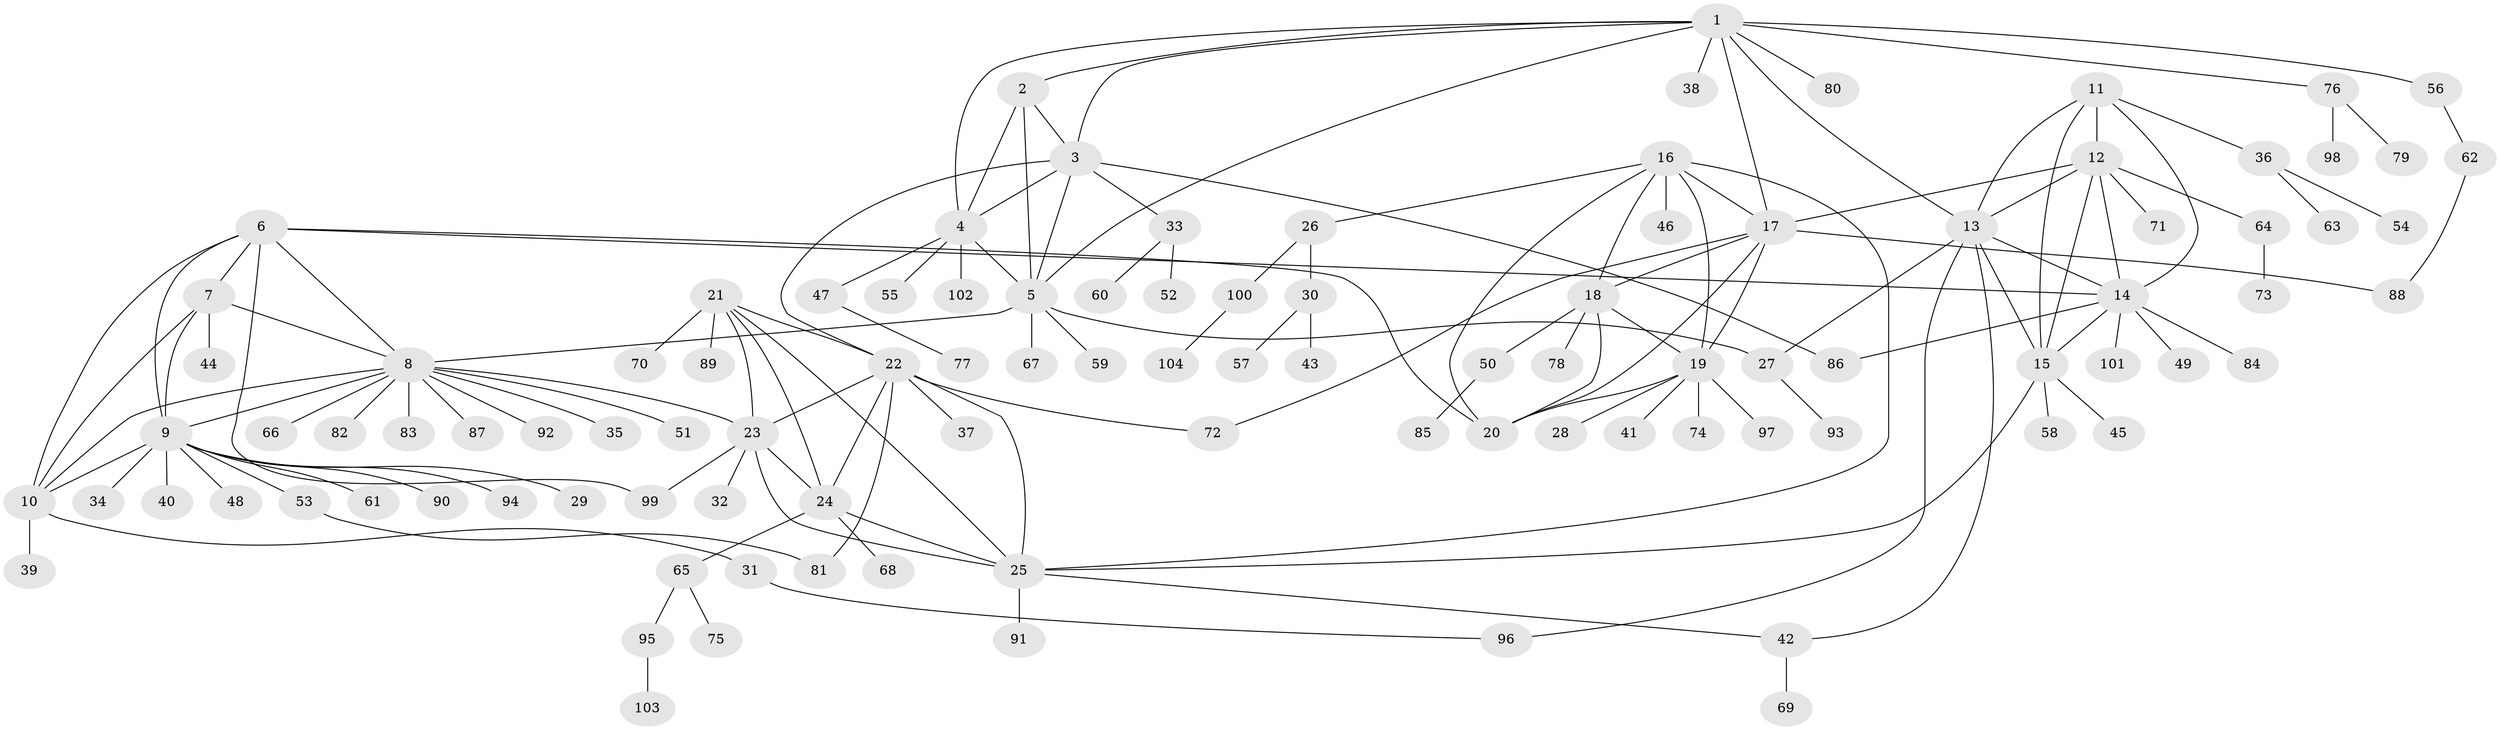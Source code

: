 // coarse degree distribution, {8: 0.06349206349206349, 6: 0.06349206349206349, 5: 0.1111111111111111, 4: 0.047619047619047616, 12: 0.015873015873015872, 7: 0.06349206349206349, 3: 0.015873015873015872, 2: 0.23809523809523808, 1: 0.38095238095238093}
// Generated by graph-tools (version 1.1) at 2025/52/03/04/25 22:52:07]
// undirected, 104 vertices, 147 edges
graph export_dot {
  node [color=gray90,style=filled];
  1;
  2;
  3;
  4;
  5;
  6;
  7;
  8;
  9;
  10;
  11;
  12;
  13;
  14;
  15;
  16;
  17;
  18;
  19;
  20;
  21;
  22;
  23;
  24;
  25;
  26;
  27;
  28;
  29;
  30;
  31;
  32;
  33;
  34;
  35;
  36;
  37;
  38;
  39;
  40;
  41;
  42;
  43;
  44;
  45;
  46;
  47;
  48;
  49;
  50;
  51;
  52;
  53;
  54;
  55;
  56;
  57;
  58;
  59;
  60;
  61;
  62;
  63;
  64;
  65;
  66;
  67;
  68;
  69;
  70;
  71;
  72;
  73;
  74;
  75;
  76;
  77;
  78;
  79;
  80;
  81;
  82;
  83;
  84;
  85;
  86;
  87;
  88;
  89;
  90;
  91;
  92;
  93;
  94;
  95;
  96;
  97;
  98;
  99;
  100;
  101;
  102;
  103;
  104;
  1 -- 2;
  1 -- 3;
  1 -- 4;
  1 -- 5;
  1 -- 13;
  1 -- 17;
  1 -- 38;
  1 -- 56;
  1 -- 76;
  1 -- 80;
  2 -- 3;
  2 -- 4;
  2 -- 5;
  3 -- 4;
  3 -- 5;
  3 -- 22;
  3 -- 33;
  3 -- 86;
  4 -- 5;
  4 -- 47;
  4 -- 55;
  4 -- 102;
  5 -- 8;
  5 -- 27;
  5 -- 59;
  5 -- 67;
  6 -- 7;
  6 -- 8;
  6 -- 9;
  6 -- 10;
  6 -- 14;
  6 -- 20;
  6 -- 99;
  7 -- 8;
  7 -- 9;
  7 -- 10;
  7 -- 44;
  8 -- 9;
  8 -- 10;
  8 -- 23;
  8 -- 35;
  8 -- 51;
  8 -- 66;
  8 -- 82;
  8 -- 83;
  8 -- 87;
  8 -- 92;
  9 -- 10;
  9 -- 29;
  9 -- 34;
  9 -- 40;
  9 -- 48;
  9 -- 53;
  9 -- 61;
  9 -- 90;
  9 -- 94;
  10 -- 31;
  10 -- 39;
  11 -- 12;
  11 -- 13;
  11 -- 14;
  11 -- 15;
  11 -- 36;
  12 -- 13;
  12 -- 14;
  12 -- 15;
  12 -- 17;
  12 -- 64;
  12 -- 71;
  13 -- 14;
  13 -- 15;
  13 -- 27;
  13 -- 42;
  13 -- 96;
  14 -- 15;
  14 -- 49;
  14 -- 84;
  14 -- 86;
  14 -- 101;
  15 -- 25;
  15 -- 45;
  15 -- 58;
  16 -- 17;
  16 -- 18;
  16 -- 19;
  16 -- 20;
  16 -- 25;
  16 -- 26;
  16 -- 46;
  17 -- 18;
  17 -- 19;
  17 -- 20;
  17 -- 72;
  17 -- 88;
  18 -- 19;
  18 -- 20;
  18 -- 50;
  18 -- 78;
  19 -- 20;
  19 -- 28;
  19 -- 41;
  19 -- 74;
  19 -- 97;
  21 -- 22;
  21 -- 23;
  21 -- 24;
  21 -- 25;
  21 -- 70;
  21 -- 89;
  22 -- 23;
  22 -- 24;
  22 -- 25;
  22 -- 37;
  22 -- 72;
  22 -- 81;
  23 -- 24;
  23 -- 25;
  23 -- 32;
  23 -- 99;
  24 -- 25;
  24 -- 65;
  24 -- 68;
  25 -- 42;
  25 -- 91;
  26 -- 30;
  26 -- 100;
  27 -- 93;
  30 -- 43;
  30 -- 57;
  31 -- 96;
  33 -- 52;
  33 -- 60;
  36 -- 54;
  36 -- 63;
  42 -- 69;
  47 -- 77;
  50 -- 85;
  53 -- 81;
  56 -- 62;
  62 -- 88;
  64 -- 73;
  65 -- 75;
  65 -- 95;
  76 -- 79;
  76 -- 98;
  95 -- 103;
  100 -- 104;
}
